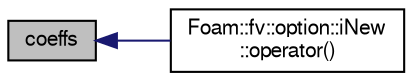 digraph "coeffs"
{
  bgcolor="transparent";
  edge [fontname="FreeSans",fontsize="10",labelfontname="FreeSans",labelfontsize="10"];
  node [fontname="FreeSans",fontsize="10",shape=record];
  rankdir="LR";
  Node1348 [label="coeffs",height=0.2,width=0.4,color="black", fillcolor="grey75", style="filled", fontcolor="black"];
  Node1348 -> Node1349 [dir="back",color="midnightblue",fontsize="10",style="solid",fontname="FreeSans"];
  Node1349 [label="Foam::fv::option::iNew\l::operator()",height=0.2,width=0.4,color="black",URL="$a23450.html#aade9db5e363d52d9f47d6ae1f680d6f9"];
}
